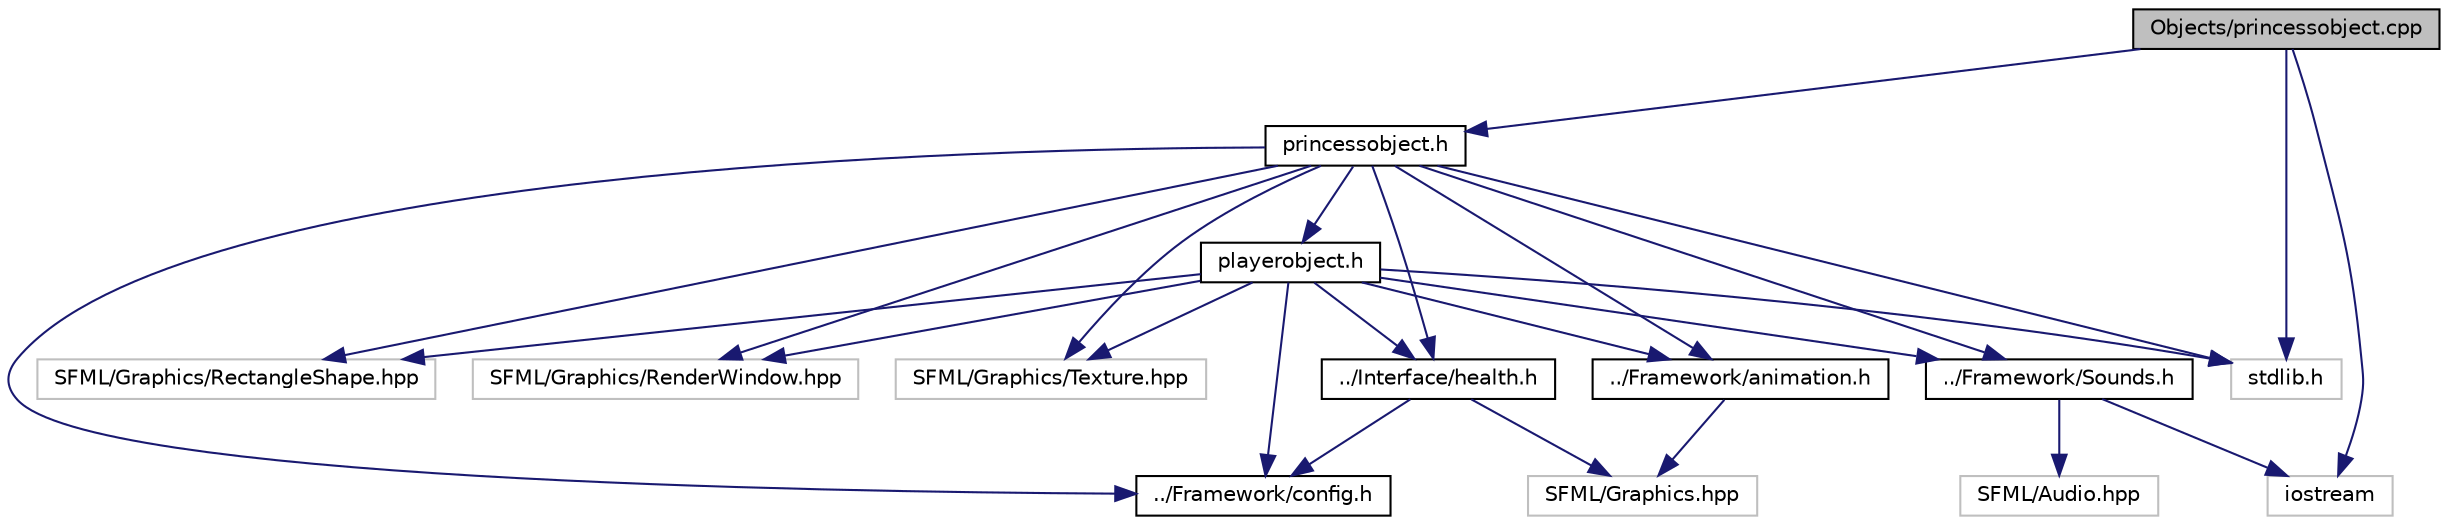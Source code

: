digraph "Objects/princessobject.cpp"
{
  edge [fontname="Helvetica",fontsize="10",labelfontname="Helvetica",labelfontsize="10"];
  node [fontname="Helvetica",fontsize="10",shape=record];
  Node1 [label="Objects/princessobject.cpp",height=0.2,width=0.4,color="black", fillcolor="grey75", style="filled", fontcolor="black"];
  Node1 -> Node2 [color="midnightblue",fontsize="10",style="solid",fontname="Helvetica"];
  Node2 [label="iostream",height=0.2,width=0.4,color="grey75", fillcolor="white", style="filled"];
  Node1 -> Node3 [color="midnightblue",fontsize="10",style="solid",fontname="Helvetica"];
  Node3 [label="princessobject.h",height=0.2,width=0.4,color="black", fillcolor="white", style="filled",URL="$princessobject_8h.html"];
  Node3 -> Node4 [color="midnightblue",fontsize="10",style="solid",fontname="Helvetica"];
  Node4 [label="playerobject.h",height=0.2,width=0.4,color="black", fillcolor="white", style="filled",URL="$playerobject_8h.html"];
  Node4 -> Node5 [color="midnightblue",fontsize="10",style="solid",fontname="Helvetica"];
  Node5 [label="SFML/Graphics/RectangleShape.hpp",height=0.2,width=0.4,color="grey75", fillcolor="white", style="filled"];
  Node4 -> Node6 [color="midnightblue",fontsize="10",style="solid",fontname="Helvetica"];
  Node6 [label="SFML/Graphics/RenderWindow.hpp",height=0.2,width=0.4,color="grey75", fillcolor="white", style="filled"];
  Node4 -> Node7 [color="midnightblue",fontsize="10",style="solid",fontname="Helvetica"];
  Node7 [label="SFML/Graphics/Texture.hpp",height=0.2,width=0.4,color="grey75", fillcolor="white", style="filled"];
  Node4 -> Node8 [color="midnightblue",fontsize="10",style="solid",fontname="Helvetica"];
  Node8 [label="../Framework/config.h",height=0.2,width=0.4,color="black", fillcolor="white", style="filled",URL="$config_8h.html"];
  Node4 -> Node9 [color="midnightblue",fontsize="10",style="solid",fontname="Helvetica"];
  Node9 [label="../Framework/animation.h",height=0.2,width=0.4,color="black", fillcolor="white", style="filled",URL="$animation_8h.html"];
  Node9 -> Node10 [color="midnightblue",fontsize="10",style="solid",fontname="Helvetica"];
  Node10 [label="SFML/Graphics.hpp",height=0.2,width=0.4,color="grey75", fillcolor="white", style="filled"];
  Node4 -> Node11 [color="midnightblue",fontsize="10",style="solid",fontname="Helvetica"];
  Node11 [label="../Interface/health.h",height=0.2,width=0.4,color="black", fillcolor="white", style="filled",URL="$health_8h.html"];
  Node11 -> Node10 [color="midnightblue",fontsize="10",style="solid",fontname="Helvetica"];
  Node11 -> Node8 [color="midnightblue",fontsize="10",style="solid",fontname="Helvetica"];
  Node4 -> Node12 [color="midnightblue",fontsize="10",style="solid",fontname="Helvetica"];
  Node12 [label="../Framework/Sounds.h",height=0.2,width=0.4,color="black", fillcolor="white", style="filled",URL="$Sounds_8h.html"];
  Node12 -> Node2 [color="midnightblue",fontsize="10",style="solid",fontname="Helvetica"];
  Node12 -> Node13 [color="midnightblue",fontsize="10",style="solid",fontname="Helvetica"];
  Node13 [label="SFML/Audio.hpp",height=0.2,width=0.4,color="grey75", fillcolor="white", style="filled"];
  Node4 -> Node14 [color="midnightblue",fontsize="10",style="solid",fontname="Helvetica"];
  Node14 [label="stdlib.h",height=0.2,width=0.4,color="grey75", fillcolor="white", style="filled"];
  Node3 -> Node5 [color="midnightblue",fontsize="10",style="solid",fontname="Helvetica"];
  Node3 -> Node6 [color="midnightblue",fontsize="10",style="solid",fontname="Helvetica"];
  Node3 -> Node7 [color="midnightblue",fontsize="10",style="solid",fontname="Helvetica"];
  Node3 -> Node8 [color="midnightblue",fontsize="10",style="solid",fontname="Helvetica"];
  Node3 -> Node9 [color="midnightblue",fontsize="10",style="solid",fontname="Helvetica"];
  Node3 -> Node11 [color="midnightblue",fontsize="10",style="solid",fontname="Helvetica"];
  Node3 -> Node12 [color="midnightblue",fontsize="10",style="solid",fontname="Helvetica"];
  Node3 -> Node14 [color="midnightblue",fontsize="10",style="solid",fontname="Helvetica"];
  Node1 -> Node14 [color="midnightblue",fontsize="10",style="solid",fontname="Helvetica"];
}

